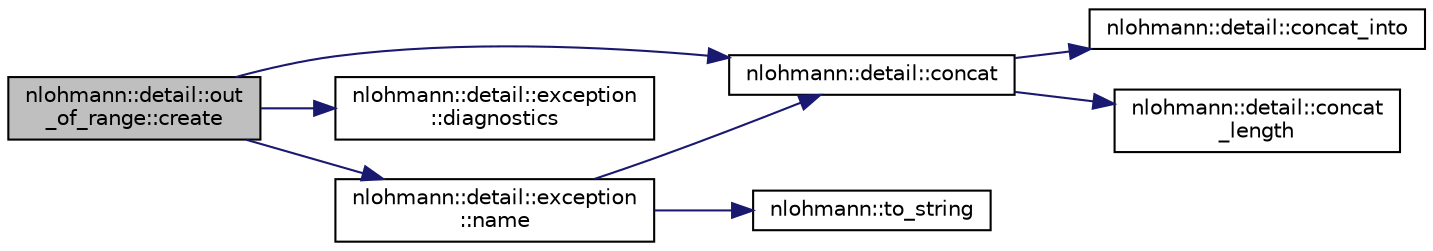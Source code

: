 digraph "nlohmann::detail::out_of_range::create"
{
 // LATEX_PDF_SIZE
  edge [fontname="Helvetica",fontsize="10",labelfontname="Helvetica",labelfontsize="10"];
  node [fontname="Helvetica",fontsize="10",shape=record];
  rankdir="LR";
  Node1 [label="nlohmann::detail::out\l_of_range::create",height=0.2,width=0.4,color="black", fillcolor="grey75", style="filled", fontcolor="black",tooltip=" "];
  Node1 -> Node2 [color="midnightblue",fontsize="10",style="solid",fontname="Helvetica"];
  Node2 [label="nlohmann::detail::concat",height=0.2,width=0.4,color="black", fillcolor="white", style="filled",URL="$namespacenlohmann_1_1detail.html#a988ba5d6c0412dff629c6f6d6d226fb0",tooltip=" "];
  Node2 -> Node3 [color="midnightblue",fontsize="10",style="solid",fontname="Helvetica"];
  Node3 [label="nlohmann::detail::concat_into",height=0.2,width=0.4,color="black", fillcolor="white", style="filled",URL="$namespacenlohmann_1_1detail.html#a8501011f8c39fdc1451d41a17032a9c1",tooltip=" "];
  Node2 -> Node4 [color="midnightblue",fontsize="10",style="solid",fontname="Helvetica"];
  Node4 [label="nlohmann::detail::concat\l_length",height=0.2,width=0.4,color="black", fillcolor="white", style="filled",URL="$namespacenlohmann_1_1detail.html#ade7da17ad4a5a2be5bc12a6427a3c207",tooltip=" "];
  Node1 -> Node5 [color="midnightblue",fontsize="10",style="solid",fontname="Helvetica"];
  Node5 [label="nlohmann::detail::exception\l::diagnostics",height=0.2,width=0.4,color="black", fillcolor="white", style="filled",URL="$classnlohmann_1_1detail_1_1exception.html#a9032b2e5d344c9f1f7afef4212f0ad39",tooltip=" "];
  Node1 -> Node6 [color="midnightblue",fontsize="10",style="solid",fontname="Helvetica"];
  Node6 [label="nlohmann::detail::exception\l::name",height=0.2,width=0.4,color="black", fillcolor="white", style="filled",URL="$classnlohmann_1_1detail_1_1exception.html#abf41a7e9178356314082284e6cfea278",tooltip=" "];
  Node6 -> Node2 [color="midnightblue",fontsize="10",style="solid",fontname="Helvetica"];
  Node6 -> Node7 [color="midnightblue",fontsize="10",style="solid",fontname="Helvetica"];
  Node7 [label="nlohmann::to_string",height=0.2,width=0.4,color="black", fillcolor="white", style="filled",URL="$namespacenlohmann.html#a6ce645a0b8717757e096a5b5773b7a16",tooltip="user-defined to_string function for JSON values"];
}
